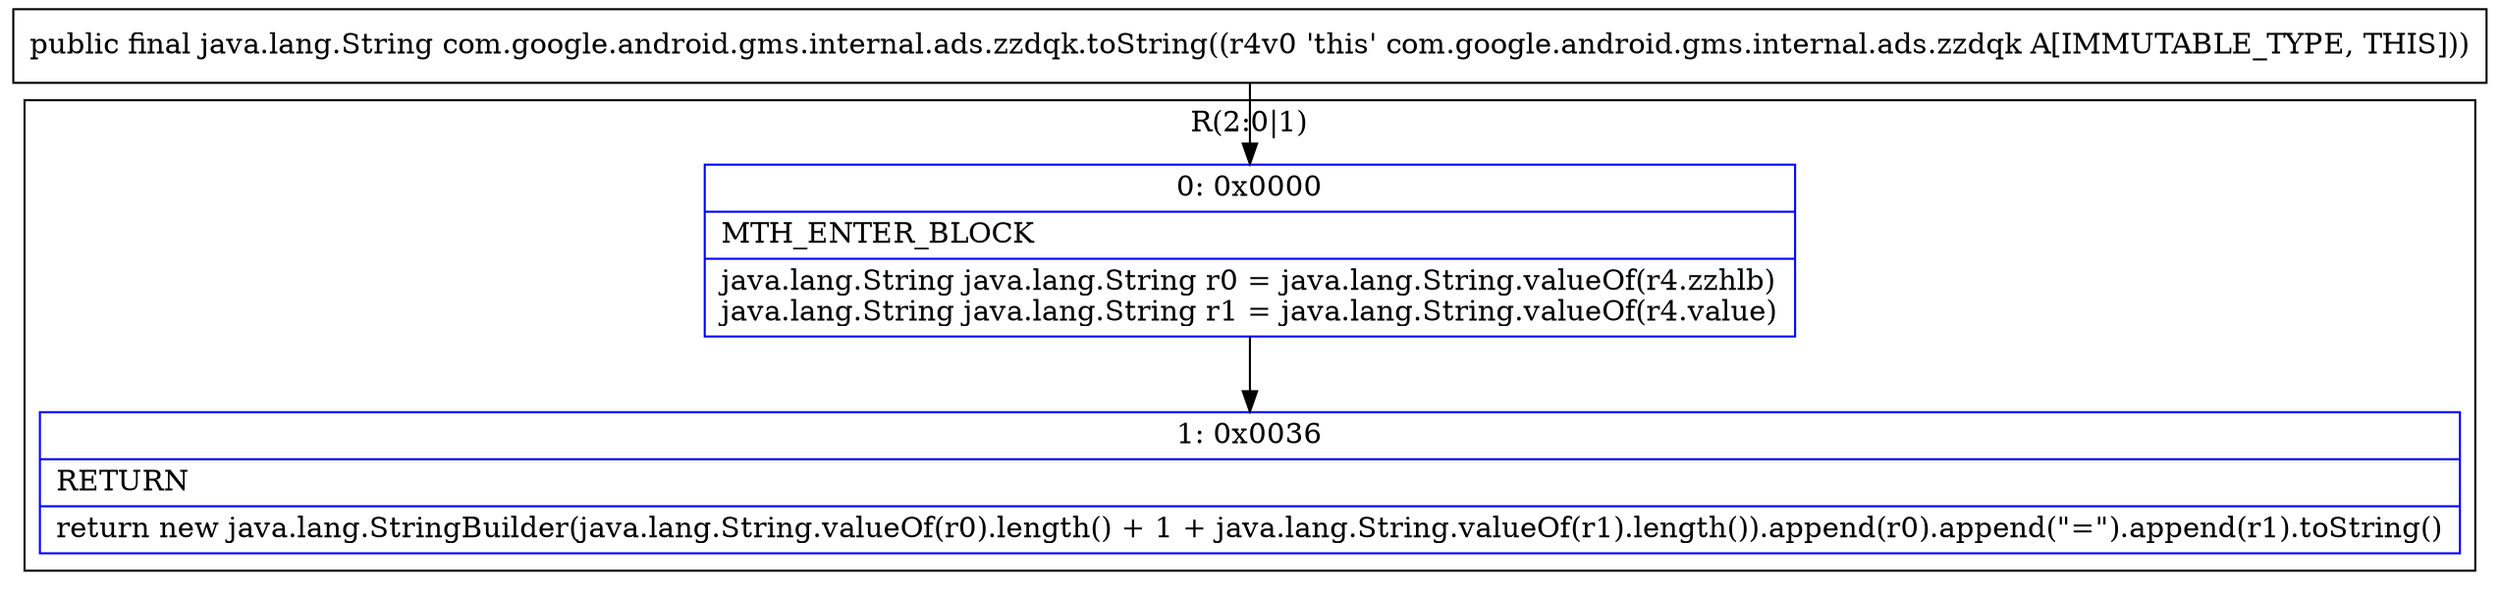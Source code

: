 digraph "CFG forcom.google.android.gms.internal.ads.zzdqk.toString()Ljava\/lang\/String;" {
subgraph cluster_Region_242603041 {
label = "R(2:0|1)";
node [shape=record,color=blue];
Node_0 [shape=record,label="{0\:\ 0x0000|MTH_ENTER_BLOCK\l|java.lang.String java.lang.String r0 = java.lang.String.valueOf(r4.zzhlb)\ljava.lang.String java.lang.String r1 = java.lang.String.valueOf(r4.value)\l}"];
Node_1 [shape=record,label="{1\:\ 0x0036|RETURN\l|return new java.lang.StringBuilder(java.lang.String.valueOf(r0).length() + 1 + java.lang.String.valueOf(r1).length()).append(r0).append(\"=\").append(r1).toString()\l}"];
}
MethodNode[shape=record,label="{public final java.lang.String com.google.android.gms.internal.ads.zzdqk.toString((r4v0 'this' com.google.android.gms.internal.ads.zzdqk A[IMMUTABLE_TYPE, THIS])) }"];
MethodNode -> Node_0;
Node_0 -> Node_1;
}

